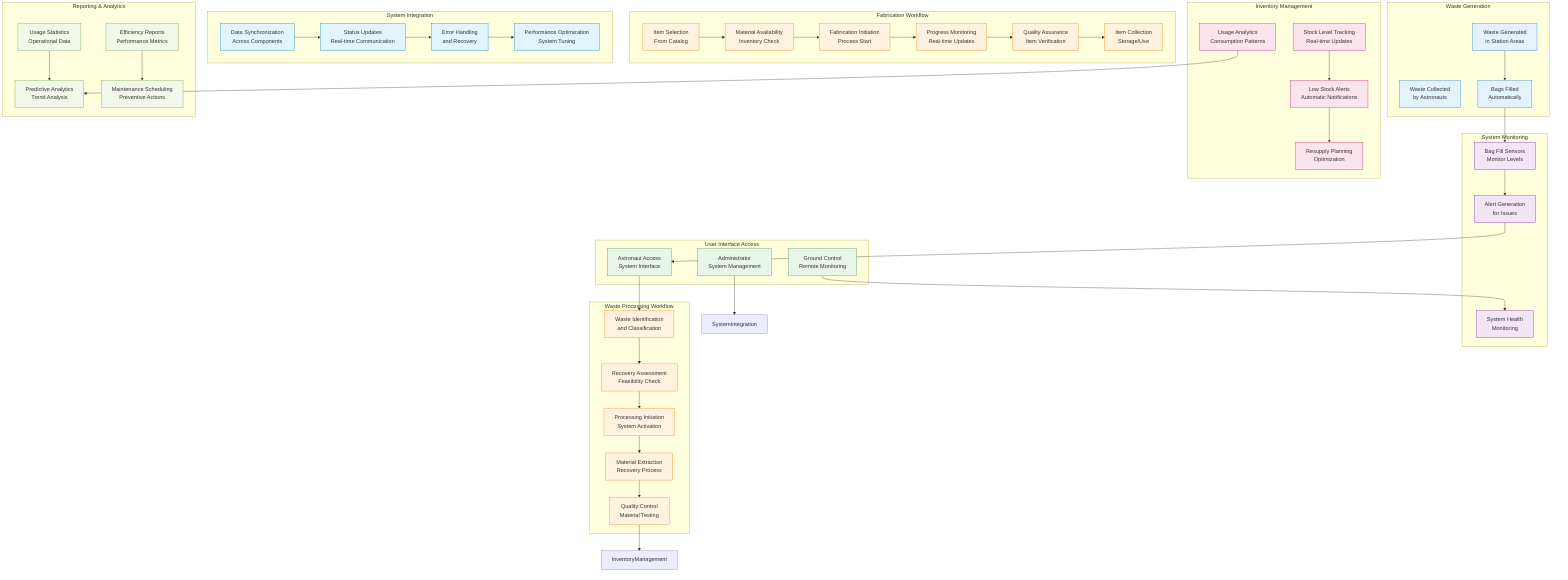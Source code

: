 flowchart TD
    subgraph "Waste Generation"
        WasteGen[Waste Generated<br/>in Station Areas]
        WasteCollect[Waste Collected<br/>by Astronauts]
        BagFill[Bags Filled<br/>Automatically]
    end

    subgraph "System Monitoring"
        BagSensors[Bag Fill Sensors<br/>Monitor Levels]
        SystemHealth[System Health<br/>Monitoring]
        AlertSystem[Alert Generation<br/>for Issues]
    end

    subgraph "User Interface Access"
        AstronautAccess[Astronaut Access<br/>System Interface]
        GroundAccess[Ground Control<br/>Remote Monitoring]
        AdminAccess[Administrator<br/>System Management]
    end

    subgraph "Waste Processing Workflow"
        WasteIdentification[Waste Identification<br/>and Classification]
        RecoveryDecision[Recovery Assessment<br/>Feasibility Check]
        ProcessingStart[Processing Initiation<br/>System Activation]
        MaterialExtraction[Material Extraction<br/>Recovery Process]
        QualityControl[Quality Control<br/>Material Testing]
    end

    subgraph "Fabrication Workflow"
        ItemSelection[Item Selection<br/>From Catalog]
        MaterialCheck[Material Availability<br/>Inventory Check]
        FabricationStart[Fabrication Initiation<br/>Process Start]
        ProgressMonitoring[Progress Monitoring<br/>Real-time Updates]
        QualityAssurance[Quality Assurance<br/>Item Verification]
        ItemCollection[Item Collection<br/>Storage/Use]
    end

    subgraph "Inventory Management"
        StockTracking[Stock Level Tracking<br/>Real-time Updates]
        LowStockAlerts[Low Stock Alerts<br/>Automatic Notifications]
        UsageAnalytics[Usage Analytics<br/>Consumption Patterns]
        ResupplyPlanning[Resupply Planning<br/>Optimization]
    end

    subgraph "System Integration"
        DataSynchronization[Data Synchronization<br/>Across Components]
        StatusUpdates[Status Updates<br/>Real-time Communication]
        ErrorHandling[Error Handling<br/>and Recovery]
        PerformanceOptimization[Performance Optimization<br/>System Tuning]
    end

    subgraph "Reporting & Analytics"
        EfficiencyReports[Efficiency Reports<br/>Performance Metrics]
        UsageStatistics[Usage Statistics<br/>Operational Data]
        PredictiveAnalytics[Predictive Analytics<br/>Trend Analysis]
        MaintenanceScheduling[Maintenance Scheduling<br/>Preventive Actions]
    end

    WasteGen --> BagFill
    BagFill --> BagSensors
    BagSensors --> AlertSystem
    AlertSystem --> AstronautAccess

    AstronautAccess --> WasteIdentification
    GroundAccess --> SystemHealth
    AdminAccess --> SystemIntegration

    WasteIdentification --> RecoveryDecision
    RecoveryDecision --> ProcessingStart
    ProcessingStart --> MaterialExtraction
    MaterialExtraction --> QualityControl
    QualityControl --> InventoryManagement

    ItemSelection --> MaterialCheck
    MaterialCheck --> FabricationStart
    FabricationStart --> ProgressMonitoring
    ProgressMonitoring --> QualityAssurance
    QualityAssurance --> ItemCollection

    StockTracking --> LowStockAlerts
    LowStockAlerts --> ResupplyPlanning
    UsageAnalytics --> PredictiveAnalytics

    DataSynchronization --> StatusUpdates
    StatusUpdates --> ErrorHandling
    ErrorHandling --> PerformanceOptimization

    EfficiencyReports --> MaintenanceScheduling
    UsageStatistics --> PredictiveAnalytics

    classDef input fill:#e3f2fd,stroke:#1976d2
    classDef process fill:#f3e5f5,stroke:#7b1fa2
    classDef user fill:#e8f5e8,stroke:#388e3c
    classDef workflow fill:#fff3e0,stroke:#f57c00
    classDef management fill:#fce4ec,stroke:#c2185b
    classDef integration fill:#e1f5fe,stroke:#0277bd
    classDef analytics fill:#f1f8e9,stroke:#689f38

    class WasteGen,WasteCollect,BagFill input
    class BagSensors,SystemHealth,AlertSystem process
    class AstronautAccess,GroundAccess,AdminAccess user
    class WasteIdentification,RecoveryDecision,ProcessingStart,MaterialExtraction,QualityControl workflow
    class ItemSelection,MaterialCheck,FabricationStart,ProgressMonitoring,QualityAssurance,ItemCollection workflow
    class StockTracking,LowStockAlerts,UsageAnalytics,ResupplyPlanning management
    class DataSynchronization,StatusUpdates,ErrorHandling,PerformanceOptimization integration
    class EfficiencyReports,UsageStatistics,PredictiveAnalytics,MaintenanceScheduling analytics